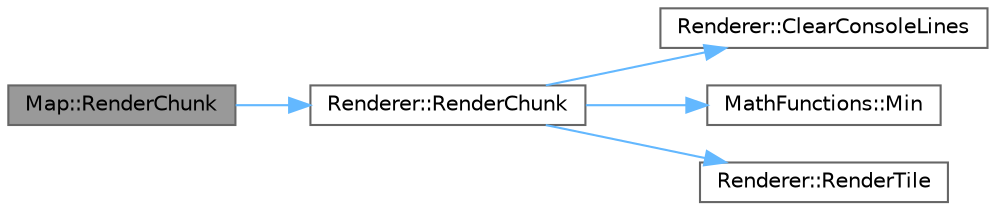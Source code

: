 digraph "Map::RenderChunk"
{
 // LATEX_PDF_SIZE
  bgcolor="transparent";
  edge [fontname=Helvetica,fontsize=10,labelfontname=Helvetica,labelfontsize=10];
  node [fontname=Helvetica,fontsize=10,shape=box,height=0.2,width=0.4];
  rankdir="LR";
  Node1 [id="Node000001",label="Map::RenderChunk",height=0.2,width=0.4,color="gray40", fillcolor="grey60", style="filled", fontcolor="black",tooltip="Renders a chunk of the map."];
  Node1 -> Node2 [id="edge5_Node000001_Node000002",color="steelblue1",style="solid",tooltip=" "];
  Node2 [id="Node000002",label="Renderer::RenderChunk",height=0.2,width=0.4,color="grey40", fillcolor="white", style="filled",URL="$class_renderer.html#ad5663b888320b7defaac139ce3a43387",tooltip="Renders a single chunk of the game map on the console."];
  Node2 -> Node3 [id="edge6_Node000002_Node000003",color="steelblue1",style="solid",tooltip=" "];
  Node3 [id="Node000003",label="Renderer::ClearConsoleLines",height=0.2,width=0.4,color="grey40", fillcolor="white", style="filled",URL="$class_renderer.html#ac5ab21b60330a2bcc77fc2e03d5fdfb4",tooltip="Clears the specified lines on the console."];
  Node2 -> Node4 [id="edge7_Node000002_Node000004",color="steelblue1",style="solid",tooltip=" "];
  Node4 [id="Node000004",label="MathFunctions::Min",height=0.2,width=0.4,color="grey40", fillcolor="white", style="filled",URL="$class_math_functions.html#a74b82eb6a465c581e48a9207b8e32009",tooltip="Returns the minimum of two unsigned integers."];
  Node2 -> Node5 [id="edge8_Node000002_Node000005",color="steelblue1",style="solid",tooltip=" "];
  Node5 [id="Node000005",label="Renderer::RenderTile",height=0.2,width=0.4,color="grey40", fillcolor="white", style="filled",URL="$class_renderer.html#aa94241894e0983a77439ba58057c7fee",tooltip="Renders a single tile on the console."];
}

